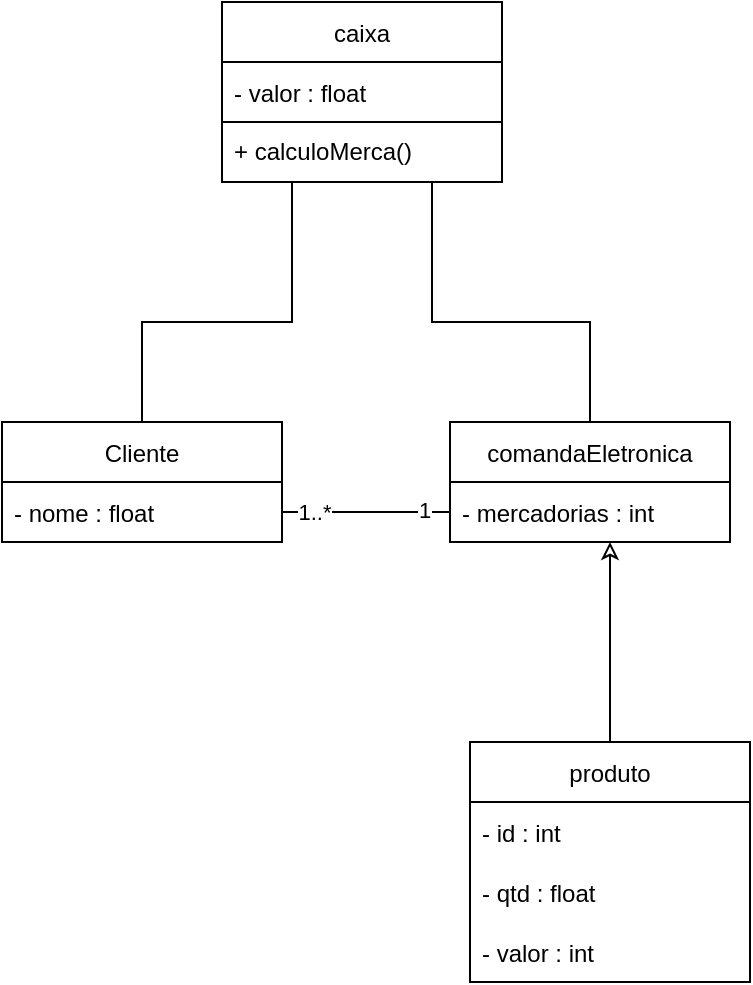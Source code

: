 <mxfile version="20.2.3" type="device"><diagram id="nLl8PskMwsYo9eEY3w54" name="Página-1"><mxGraphModel dx="868" dy="593" grid="1" gridSize="10" guides="1" tooltips="1" connect="1" arrows="1" fold="1" page="1" pageScale="1" pageWidth="827" pageHeight="1169" math="0" shadow="0"><root><mxCell id="0"/><mxCell id="1" parent="0"/><mxCell id="wk8wYD4ahG73Dcdz8bUi-1" value="Cliente" style="swimlane;fontStyle=0;childLayout=stackLayout;horizontal=1;startSize=30;horizontalStack=0;resizeParent=1;resizeParentMax=0;resizeLast=0;collapsible=1;marginBottom=0;" parent="1" vertex="1"><mxGeometry x="120" y="250" width="140" height="60" as="geometry"/></mxCell><mxCell id="c7rI90WyfQX431BJx0gq-1" value="- nome : float" style="text;strokeColor=none;fillColor=none;align=left;verticalAlign=middle;spacingLeft=4;spacingRight=4;overflow=hidden;points=[[0,0.5],[1,0.5]];portConstraint=eastwest;rotatable=0;" vertex="1" parent="wk8wYD4ahG73Dcdz8bUi-1"><mxGeometry y="30" width="140" height="30" as="geometry"/></mxCell><mxCell id="wk8wYD4ahG73Dcdz8bUi-5" value="comandaEletronica" style="swimlane;fontStyle=0;childLayout=stackLayout;horizontal=1;startSize=30;horizontalStack=0;resizeParent=1;resizeParentMax=0;resizeLast=0;collapsible=1;marginBottom=0;" parent="1" vertex="1"><mxGeometry x="344" y="250" width="140" height="60" as="geometry"/></mxCell><mxCell id="wk8wYD4ahG73Dcdz8bUi-25" value="- mercadorias : int" style="text;strokeColor=none;fillColor=none;align=left;verticalAlign=middle;spacingLeft=4;spacingRight=4;overflow=hidden;points=[[0,0.5],[1,0.5]];portConstraint=eastwest;rotatable=0;" parent="wk8wYD4ahG73Dcdz8bUi-5" vertex="1"><mxGeometry y="30" width="140" height="30" as="geometry"/></mxCell><mxCell id="wk8wYD4ahG73Dcdz8bUi-10" value="produto" style="swimlane;fontStyle=0;childLayout=stackLayout;horizontal=1;startSize=30;horizontalStack=0;resizeParent=1;resizeParentMax=0;resizeLast=0;collapsible=1;marginBottom=0;" parent="1" vertex="1"><mxGeometry x="354" y="410" width="140" height="120" as="geometry"/></mxCell><mxCell id="wk8wYD4ahG73Dcdz8bUi-11" value="- id : int" style="text;strokeColor=none;fillColor=none;align=left;verticalAlign=middle;spacingLeft=4;spacingRight=4;overflow=hidden;points=[[0,0.5],[1,0.5]];portConstraint=eastwest;rotatable=0;" parent="wk8wYD4ahG73Dcdz8bUi-10" vertex="1"><mxGeometry y="30" width="140" height="30" as="geometry"/></mxCell><mxCell id="wk8wYD4ahG73Dcdz8bUi-12" value="- qtd : float" style="text;strokeColor=none;fillColor=none;align=left;verticalAlign=middle;spacingLeft=4;spacingRight=4;overflow=hidden;points=[[0,0.5],[1,0.5]];portConstraint=eastwest;rotatable=0;" parent="wk8wYD4ahG73Dcdz8bUi-10" vertex="1"><mxGeometry y="60" width="140" height="30" as="geometry"/></mxCell><mxCell id="wk8wYD4ahG73Dcdz8bUi-13" value="- valor : int" style="text;strokeColor=none;fillColor=none;align=left;verticalAlign=middle;spacingLeft=4;spacingRight=4;overflow=hidden;points=[[0,0.5],[1,0.5]];portConstraint=eastwest;rotatable=0;" parent="wk8wYD4ahG73Dcdz8bUi-10" vertex="1"><mxGeometry y="90" width="140" height="30" as="geometry"/></mxCell><mxCell id="wk8wYD4ahG73Dcdz8bUi-15" value="caixa" style="swimlane;fontStyle=0;childLayout=stackLayout;horizontal=1;startSize=30;horizontalStack=0;resizeParent=1;resizeParentMax=0;resizeLast=0;collapsible=1;marginBottom=0;" parent="1" vertex="1"><mxGeometry x="230" y="40" width="140" height="60" as="geometry"/></mxCell><mxCell id="wk8wYD4ahG73Dcdz8bUi-26" value="- valor : float" style="text;strokeColor=none;fillColor=none;align=left;verticalAlign=middle;spacingLeft=4;spacingRight=4;overflow=hidden;points=[[0,0.5],[1,0.5]];portConstraint=eastwest;rotatable=0;" parent="wk8wYD4ahG73Dcdz8bUi-15" vertex="1"><mxGeometry y="30" width="140" height="30" as="geometry"/></mxCell><mxCell id="wk8wYD4ahG73Dcdz8bUi-19" value="" style="endArrow=none;html=1;rounded=0;entryX=0;entryY=0.75;entryDx=0;entryDy=0;exitX=1;exitY=0.75;exitDx=0;exitDy=0;" parent="1" source="wk8wYD4ahG73Dcdz8bUi-1" target="wk8wYD4ahG73Dcdz8bUi-5" edge="1"><mxGeometry width="50" height="50" relative="1" as="geometry"><mxPoint x="259.72" y="316.99" as="sourcePoint"/><mxPoint x="339.94" y="319.99" as="targetPoint"/></mxGeometry></mxCell><mxCell id="wk8wYD4ahG73Dcdz8bUi-20" value="1..*" style="edgeLabel;html=1;align=center;verticalAlign=middle;resizable=0;points=[];" parent="wk8wYD4ahG73Dcdz8bUi-19" vertex="1" connectable="0"><mxGeometry x="-0.623" relative="1" as="geometry"><mxPoint as="offset"/></mxGeometry></mxCell><mxCell id="wk8wYD4ahG73Dcdz8bUi-21" value="1" style="edgeLabel;html=1;align=center;verticalAlign=middle;resizable=0;points=[];" parent="wk8wYD4ahG73Dcdz8bUi-19" vertex="1" connectable="0"><mxGeometry x="0.683" y="1" relative="1" as="geometry"><mxPoint as="offset"/></mxGeometry></mxCell><mxCell id="wk8wYD4ahG73Dcdz8bUi-23" value="" style="endArrow=classic;html=1;rounded=0;exitX=0.5;exitY=0;exitDx=0;exitDy=0;endFill=0;" parent="1" source="wk8wYD4ahG73Dcdz8bUi-10" edge="1"><mxGeometry width="50" height="50" relative="1" as="geometry"><mxPoint x="400" y="440" as="sourcePoint"/><mxPoint x="424" y="310" as="targetPoint"/></mxGeometry></mxCell><mxCell id="wk8wYD4ahG73Dcdz8bUi-30" value="" style="whiteSpace=wrap;html=1;fontStyle=0;startSize=30;fillColor=none;" parent="1" vertex="1"><mxGeometry x="230" y="100" width="140" height="30" as="geometry"/></mxCell><mxCell id="wk8wYD4ahG73Dcdz8bUi-32" value="+ calculoMerca()" style="text;strokeColor=none;fillColor=none;align=left;verticalAlign=middle;spacingLeft=4;spacingRight=4;overflow=hidden;points=[[0,0.5],[1,0.5]];portConstraint=eastwest;rotatable=0;" parent="1" vertex="1"><mxGeometry x="230" y="100" width="140" height="27.5" as="geometry"/></mxCell><mxCell id="wk8wYD4ahG73Dcdz8bUi-34" value="" style="endArrow=none;html=1;rounded=0;exitX=0.5;exitY=0;exitDx=0;exitDy=0;entryX=0.25;entryY=1;entryDx=0;entryDy=0;" parent="1" source="wk8wYD4ahG73Dcdz8bUi-1" target="wk8wYD4ahG73Dcdz8bUi-30" edge="1"><mxGeometry width="50" height="50" relative="1" as="geometry"><mxPoint x="290" y="140" as="sourcePoint"/><mxPoint x="340" y="90" as="targetPoint"/><Array as="points"><mxPoint x="190" y="200"/><mxPoint x="265" y="200"/></Array></mxGeometry></mxCell><mxCell id="wk8wYD4ahG73Dcdz8bUi-35" value="" style="endArrow=none;html=1;rounded=0;entryX=0.75;entryY=1;entryDx=0;entryDy=0;exitX=0.5;exitY=0;exitDx=0;exitDy=0;" parent="1" source="wk8wYD4ahG73Dcdz8bUi-5" target="wk8wYD4ahG73Dcdz8bUi-30" edge="1"><mxGeometry width="50" height="50" relative="1" as="geometry"><mxPoint x="290" y="140" as="sourcePoint"/><mxPoint x="340" y="90" as="targetPoint"/><Array as="points"><mxPoint x="414" y="200"/><mxPoint x="335" y="200"/></Array></mxGeometry></mxCell></root></mxGraphModel></diagram></mxfile>